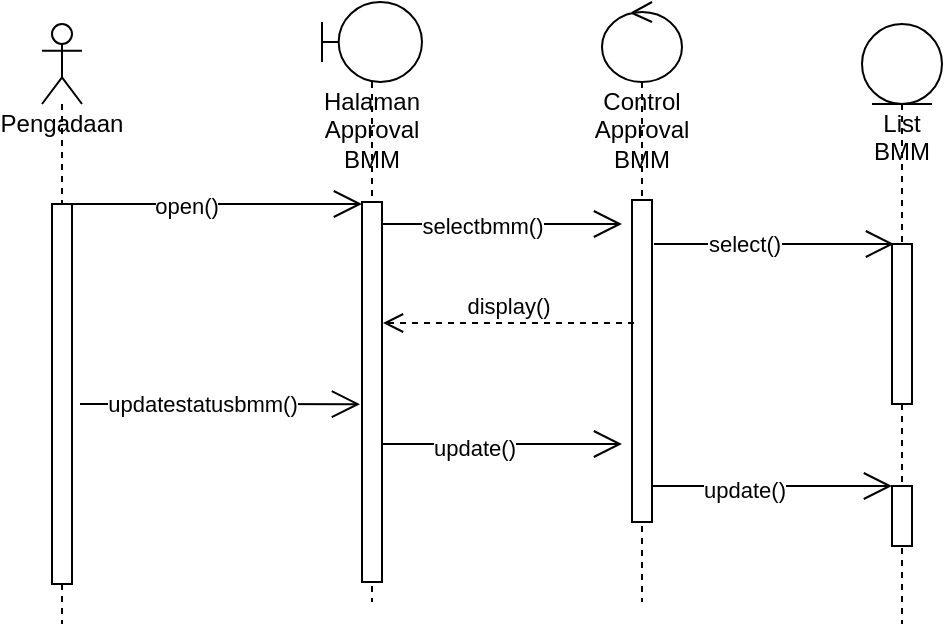 <mxfile version="20.5.3" type="device"><diagram id="kgpKYQtTHZ0yAKxKKP6v" name="Page-1"><mxGraphModel dx="868" dy="425" grid="1" gridSize="10" guides="1" tooltips="1" connect="1" arrows="1" fold="1" page="1" pageScale="1" pageWidth="850" pageHeight="1100" math="0" shadow="0"><root><mxCell id="0"/><mxCell id="1" parent="0"/><mxCell id="9OE_82X2UbizwWMnrKPJ-1" value="Pengadaan" style="shape=umlLifeline;participant=umlActor;perimeter=lifelinePerimeter;whiteSpace=wrap;html=1;container=1;collapsible=0;recursiveResize=0;verticalAlign=top;spacingTop=36;outlineConnect=0;" vertex="1" parent="1"><mxGeometry x="140" y="210" width="20" height="300" as="geometry"/></mxCell><mxCell id="9OE_82X2UbizwWMnrKPJ-5" value="" style="html=1;points=[];perimeter=orthogonalPerimeter;" vertex="1" parent="9OE_82X2UbizwWMnrKPJ-1"><mxGeometry x="5" y="90" width="10" height="190" as="geometry"/></mxCell><mxCell id="9OE_82X2UbizwWMnrKPJ-2" value="Halaman Approval BMM" style="shape=umlLifeline;participant=umlBoundary;perimeter=lifelinePerimeter;whiteSpace=wrap;html=1;container=1;collapsible=0;recursiveResize=0;verticalAlign=top;spacingTop=36;outlineConnect=0;" vertex="1" parent="1"><mxGeometry x="280" y="199" width="50" height="300" as="geometry"/></mxCell><mxCell id="9OE_82X2UbizwWMnrKPJ-6" value="" style="html=1;points=[];perimeter=orthogonalPerimeter;" vertex="1" parent="9OE_82X2UbizwWMnrKPJ-2"><mxGeometry x="20" y="100" width="10" height="190" as="geometry"/></mxCell><mxCell id="9OE_82X2UbizwWMnrKPJ-3" value="Control Approval BMM" style="shape=umlLifeline;participant=umlControl;perimeter=lifelinePerimeter;whiteSpace=wrap;html=1;container=1;collapsible=0;recursiveResize=0;verticalAlign=top;spacingTop=36;outlineConnect=0;" vertex="1" parent="1"><mxGeometry x="420" y="199" width="40" height="300" as="geometry"/></mxCell><mxCell id="9OE_82X2UbizwWMnrKPJ-9" value="" style="html=1;points=[];perimeter=orthogonalPerimeter;" vertex="1" parent="9OE_82X2UbizwWMnrKPJ-3"><mxGeometry x="15" y="99" width="10" height="161" as="geometry"/></mxCell><mxCell id="9OE_82X2UbizwWMnrKPJ-10" value="" style="endArrow=open;endFill=1;endSize=12;html=1;rounded=0;" edge="1" parent="9OE_82X2UbizwWMnrKPJ-3"><mxGeometry width="160" relative="1" as="geometry"><mxPoint x="-110" y="111" as="sourcePoint"/><mxPoint x="10" y="111" as="targetPoint"/></mxGeometry></mxCell><mxCell id="9OE_82X2UbizwWMnrKPJ-11" value="selectbmm()" style="edgeLabel;html=1;align=center;verticalAlign=middle;resizable=0;points=[];" vertex="1" connectable="0" parent="9OE_82X2UbizwWMnrKPJ-10"><mxGeometry x="-0.175" y="-1" relative="1" as="geometry"><mxPoint as="offset"/></mxGeometry></mxCell><mxCell id="9OE_82X2UbizwWMnrKPJ-18" value="" style="endArrow=open;endFill=1;endSize=12;html=1;rounded=0;" edge="1" parent="9OE_82X2UbizwWMnrKPJ-3"><mxGeometry width="160" relative="1" as="geometry"><mxPoint x="-110" y="221" as="sourcePoint"/><mxPoint x="10" y="221" as="targetPoint"/></mxGeometry></mxCell><mxCell id="9OE_82X2UbizwWMnrKPJ-19" value="update()" style="edgeLabel;html=1;align=center;verticalAlign=middle;resizable=0;points=[];" vertex="1" connectable="0" parent="9OE_82X2UbizwWMnrKPJ-18"><mxGeometry x="-0.233" y="-2" relative="1" as="geometry"><mxPoint as="offset"/></mxGeometry></mxCell><mxCell id="9OE_82X2UbizwWMnrKPJ-4" value="List BMM" style="shape=umlLifeline;participant=umlEntity;perimeter=lifelinePerimeter;whiteSpace=wrap;html=1;container=1;collapsible=0;recursiveResize=0;verticalAlign=top;spacingTop=36;outlineConnect=0;" vertex="1" parent="1"><mxGeometry x="550" y="210" width="40" height="300" as="geometry"/></mxCell><mxCell id="9OE_82X2UbizwWMnrKPJ-12" value="" style="html=1;points=[];perimeter=orthogonalPerimeter;" vertex="1" parent="9OE_82X2UbizwWMnrKPJ-4"><mxGeometry x="15" y="110" width="10" height="80" as="geometry"/></mxCell><mxCell id="9OE_82X2UbizwWMnrKPJ-20" value="" style="html=1;points=[];perimeter=orthogonalPerimeter;" vertex="1" parent="9OE_82X2UbizwWMnrKPJ-4"><mxGeometry x="15" y="231" width="10" height="30" as="geometry"/></mxCell><mxCell id="9OE_82X2UbizwWMnrKPJ-7" value="" style="endArrow=open;endFill=1;endSize=12;html=1;rounded=0;" edge="1" parent="1"><mxGeometry width="160" relative="1" as="geometry"><mxPoint x="150" y="300" as="sourcePoint"/><mxPoint x="300" y="300" as="targetPoint"/></mxGeometry></mxCell><mxCell id="9OE_82X2UbizwWMnrKPJ-8" value="open()" style="edgeLabel;html=1;align=center;verticalAlign=middle;resizable=0;points=[];" vertex="1" connectable="0" parent="9OE_82X2UbizwWMnrKPJ-7"><mxGeometry x="-0.173" y="-1" relative="1" as="geometry"><mxPoint as="offset"/></mxGeometry></mxCell><mxCell id="9OE_82X2UbizwWMnrKPJ-13" value="" style="endArrow=open;endFill=1;endSize=12;html=1;rounded=0;" edge="1" parent="1"><mxGeometry width="160" relative="1" as="geometry"><mxPoint x="446" y="320" as="sourcePoint"/><mxPoint x="566" y="320" as="targetPoint"/></mxGeometry></mxCell><mxCell id="9OE_82X2UbizwWMnrKPJ-14" value="select()" style="edgeLabel;html=1;align=center;verticalAlign=middle;resizable=0;points=[];" vertex="1" connectable="0" parent="9OE_82X2UbizwWMnrKPJ-13"><mxGeometry x="-0.25" y="1" relative="1" as="geometry"><mxPoint y="1" as="offset"/></mxGeometry></mxCell><mxCell id="9OE_82X2UbizwWMnrKPJ-15" value="display()" style="html=1;verticalAlign=bottom;endArrow=open;dashed=1;endSize=8;rounded=0;" edge="1" parent="1"><mxGeometry relative="1" as="geometry"><mxPoint x="436" y="359.5" as="sourcePoint"/><mxPoint x="310.5" y="359.5" as="targetPoint"/></mxGeometry></mxCell><mxCell id="9OE_82X2UbizwWMnrKPJ-16" value="" style="endArrow=open;endFill=1;endSize=12;html=1;rounded=0;entryX=0;entryY=0.532;entryDx=0;entryDy=0;entryPerimeter=0;" edge="1" parent="1"><mxGeometry width="160" relative="1" as="geometry"><mxPoint x="159" y="400" as="sourcePoint"/><mxPoint x="299" y="400.08" as="targetPoint"/></mxGeometry></mxCell><mxCell id="9OE_82X2UbizwWMnrKPJ-17" value="updatestatusbmm()" style="edgeLabel;html=1;align=center;verticalAlign=middle;resizable=0;points=[];" vertex="1" connectable="0" parent="9OE_82X2UbizwWMnrKPJ-16"><mxGeometry x="-0.343" y="1" relative="1" as="geometry"><mxPoint x="15" y="1" as="offset"/></mxGeometry></mxCell><mxCell id="9OE_82X2UbizwWMnrKPJ-21" value="" style="endArrow=open;endFill=1;endSize=12;html=1;rounded=0;" edge="1" parent="1"><mxGeometry width="160" relative="1" as="geometry"><mxPoint x="445" y="441" as="sourcePoint"/><mxPoint x="565" y="441" as="targetPoint"/></mxGeometry></mxCell><mxCell id="9OE_82X2UbizwWMnrKPJ-22" value="update()" style="edgeLabel;html=1;align=center;verticalAlign=middle;resizable=0;points=[];" vertex="1" connectable="0" parent="9OE_82X2UbizwWMnrKPJ-21"><mxGeometry x="-0.233" y="-2" relative="1" as="geometry"><mxPoint as="offset"/></mxGeometry></mxCell></root></mxGraphModel></diagram></mxfile>